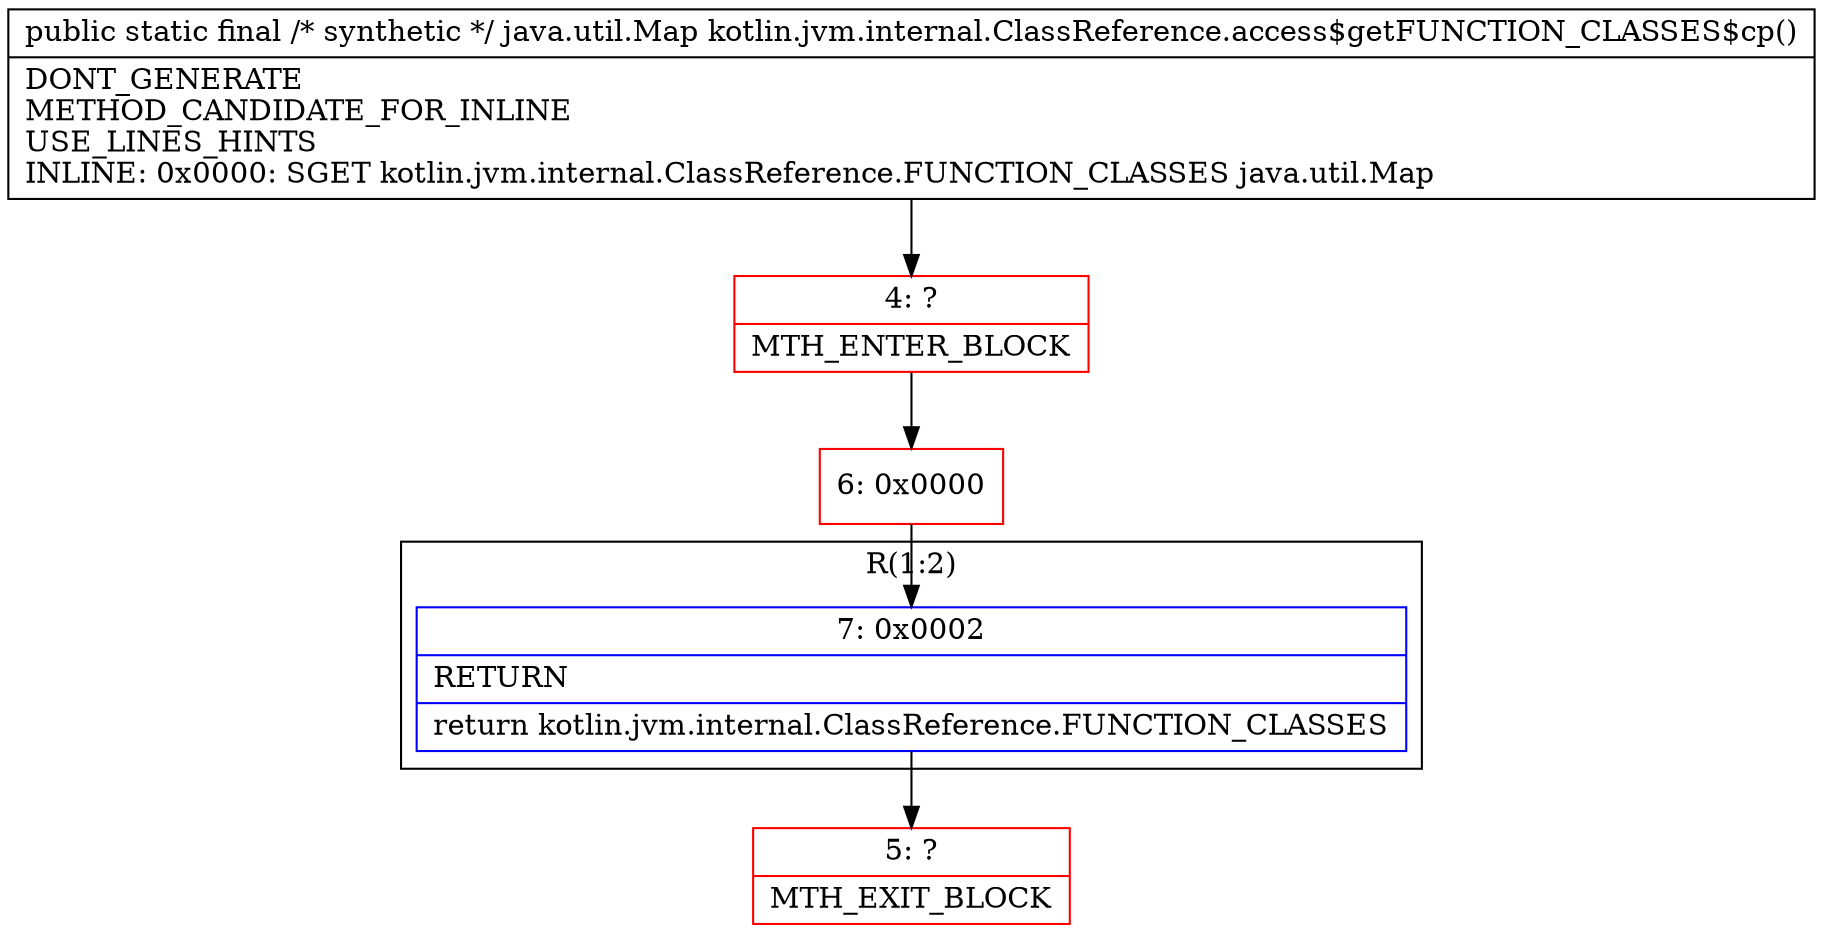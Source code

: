 digraph "CFG forkotlin.jvm.internal.ClassReference.access$getFUNCTION_CLASSES$cp()Ljava\/util\/Map;" {
subgraph cluster_Region_1452706317 {
label = "R(1:2)";
node [shape=record,color=blue];
Node_7 [shape=record,label="{7\:\ 0x0002|RETURN\l|return kotlin.jvm.internal.ClassReference.FUNCTION_CLASSES\l}"];
}
Node_4 [shape=record,color=red,label="{4\:\ ?|MTH_ENTER_BLOCK\l}"];
Node_6 [shape=record,color=red,label="{6\:\ 0x0000}"];
Node_5 [shape=record,color=red,label="{5\:\ ?|MTH_EXIT_BLOCK\l}"];
MethodNode[shape=record,label="{public static final \/* synthetic *\/ java.util.Map kotlin.jvm.internal.ClassReference.access$getFUNCTION_CLASSES$cp()  | DONT_GENERATE\lMETHOD_CANDIDATE_FOR_INLINE\lUSE_LINES_HINTS\lINLINE: 0x0000: SGET   kotlin.jvm.internal.ClassReference.FUNCTION_CLASSES java.util.Map\l}"];
MethodNode -> Node_4;Node_7 -> Node_5;
Node_4 -> Node_6;
Node_6 -> Node_7;
}

